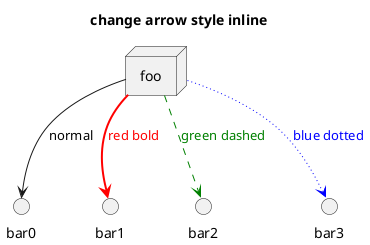 @startuml
title change arrow style inline
node foo
foo --> bar0 : normal
foo --> bar1 #line:red;line.bold;text:red : red bold
foo --> bar2 #green;line.dashed;text:green : green dashed
foo --> bar3 #line:blue;line.dotted;text:blue : blue dotted
@enduml
